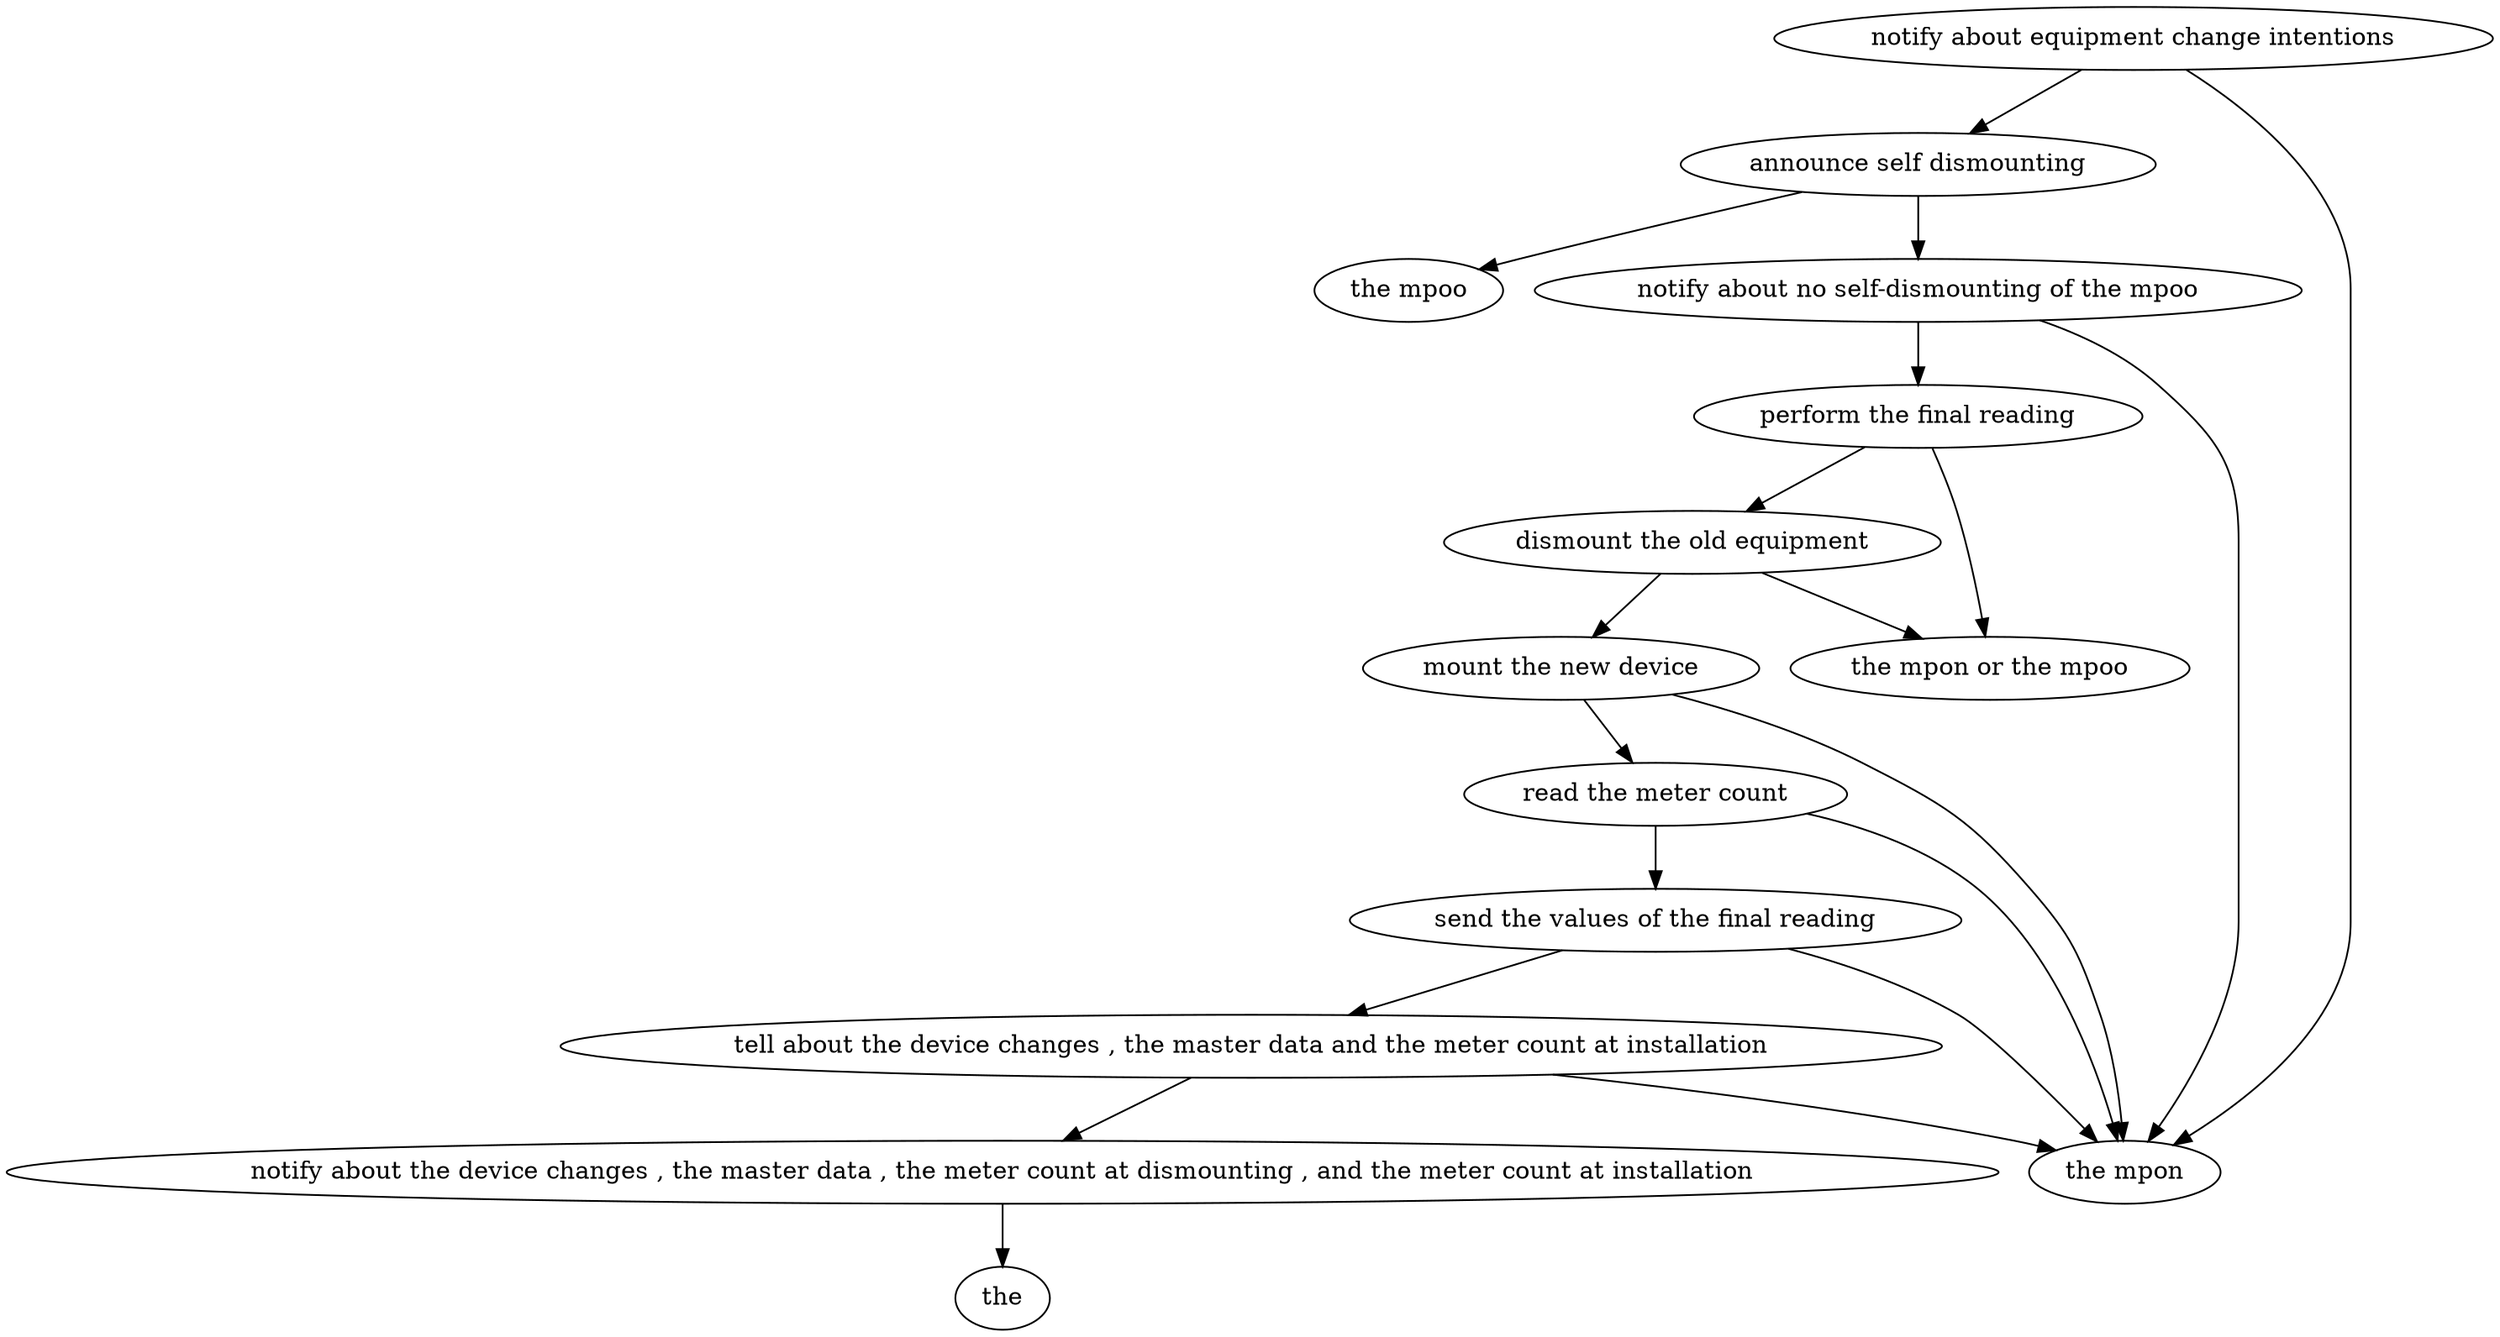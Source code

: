 strict digraph "doc-10.4" {
	graph [name="doc-10.4"];
	"notify about equipment change intentions"	[attrs="{'type': 'Activity', 'label': 'notify about equipment change intentions'}"];
	"announce self dismounting"	[attrs="{'type': 'Activity', 'label': 'announce self dismounting'}"];
	"notify about equipment change intentions" -> "announce self dismounting"	[attrs="{'type': 'flow', 'label': 'flow'}"];
	"the mpon"	[attrs="{'type': 'Actor', 'label': 'the mpon'}"];
	"notify about equipment change intentions" -> "the mpon"	[attrs="{'type': 'actor performer', 'label': 'actor performer'}"];
	"notify about no self-dismounting of the mpoo"	[attrs="{'type': 'Activity', 'label': 'notify about no self-dismounting of the mpoo'}"];
	"announce self dismounting" -> "notify about no self-dismounting of the mpoo"	[attrs="{'type': 'flow', 'label': 'flow'}"];
	"the mpoo"	[attrs="{'type': 'Actor', 'label': 'the mpoo'}"];
	"announce self dismounting" -> "the mpoo"	[attrs="{'type': 'actor performer', 'label': 'actor performer'}"];
	"perform the final reading"	[attrs="{'type': 'Activity', 'label': 'perform the final reading'}"];
	"notify about no self-dismounting of the mpoo" -> "perform the final reading"	[attrs="{'type': 'flow', 'label': 'flow'}"];
	"notify about no self-dismounting of the mpoo" -> "the mpon"	[attrs="{'type': 'actor performer', 'label': 'actor performer'}"];
	"dismount the old equipment"	[attrs="{'type': 'Activity', 'label': 'dismount the old equipment'}"];
	"perform the final reading" -> "dismount the old equipment"	[attrs="{'type': 'flow', 'label': 'flow'}"];
	"the mpon or the mpoo"	[attrs="{'type': 'Actor', 'label': 'the mpon or the mpoo'}"];
	"perform the final reading" -> "the mpon or the mpoo"	[attrs="{'type': 'actor performer', 'label': 'actor performer'}"];
	"mount the new device"	[attrs="{'type': 'Activity', 'label': 'mount the new device'}"];
	"dismount the old equipment" -> "mount the new device"	[attrs="{'type': 'flow', 'label': 'flow'}"];
	"dismount the old equipment" -> "the mpon or the mpoo"	[attrs="{'type': 'actor performer', 'label': 'actor performer'}"];
	"read the meter count"	[attrs="{'type': 'Activity', 'label': 'read the meter count'}"];
	"mount the new device" -> "read the meter count"	[attrs="{'type': 'flow', 'label': 'flow'}"];
	"mount the new device" -> "the mpon"	[attrs="{'type': 'actor performer', 'label': 'actor performer'}"];
	"send the values of the final reading"	[attrs="{'type': 'Activity', 'label': 'send the values of the final reading'}"];
	"read the meter count" -> "send the values of the final reading"	[attrs="{'type': 'flow', 'label': 'flow'}"];
	"read the meter count" -> "the mpon"	[attrs="{'type': 'actor performer', 'label': 'actor performer'}"];
	"tell about the device changes , the master data and the meter count at installation"	[attrs="{'type': 'Activity', 'label': 'tell about the device changes , the master data and the meter count at installation'}"];
	"send the values of the final reading" -> "tell about the device changes , the master data and the meter count at installation"	[attrs="{'type': 'flow', 'label': 'flow'}"];
	"send the values of the final reading" -> "the mpon"	[attrs="{'type': 'actor performer', 'label': 'actor performer'}"];
	"notify about the device changes , the master data , the meter count at dismounting , and the meter count at installation"	[attrs="{'type': 'Activity', 'label': 'notify about the device changes , the master data , the meter count at dismounting , and the meter \
count at installation'}"];
	"tell about the device changes , the master data and the meter count at installation" -> "notify about the device changes , the master data , the meter count at dismounting , and the meter count at installation"	[attrs="{'type': 'flow', 'label': 'flow'}"];
	"tell about the device changes , the master data and the meter count at installation" -> "the mpon"	[attrs="{'type': 'actor performer', 'label': 'actor performer'}"];
	the	[attrs="{'type': 'Actor', 'label': 'the'}"];
	"notify about the device changes , the master data , the meter count at dismounting , and the meter count at installation" -> the	[attrs="{'type': 'actor performer', 'label': 'actor performer'}"];
}
